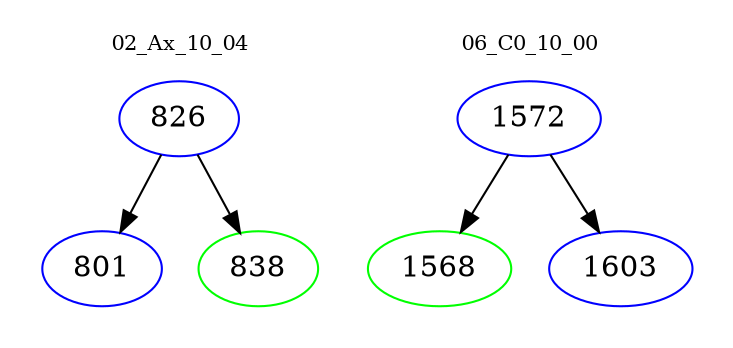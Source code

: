 digraph{
subgraph cluster_0 {
color = white
label = "02_Ax_10_04";
fontsize=10;
T0_826 [label="826", color="blue"]
T0_826 -> T0_801 [color="black"]
T0_801 [label="801", color="blue"]
T0_826 -> T0_838 [color="black"]
T0_838 [label="838", color="green"]
}
subgraph cluster_1 {
color = white
label = "06_C0_10_00";
fontsize=10;
T1_1572 [label="1572", color="blue"]
T1_1572 -> T1_1568 [color="black"]
T1_1568 [label="1568", color="green"]
T1_1572 -> T1_1603 [color="black"]
T1_1603 [label="1603", color="blue"]
}
}
